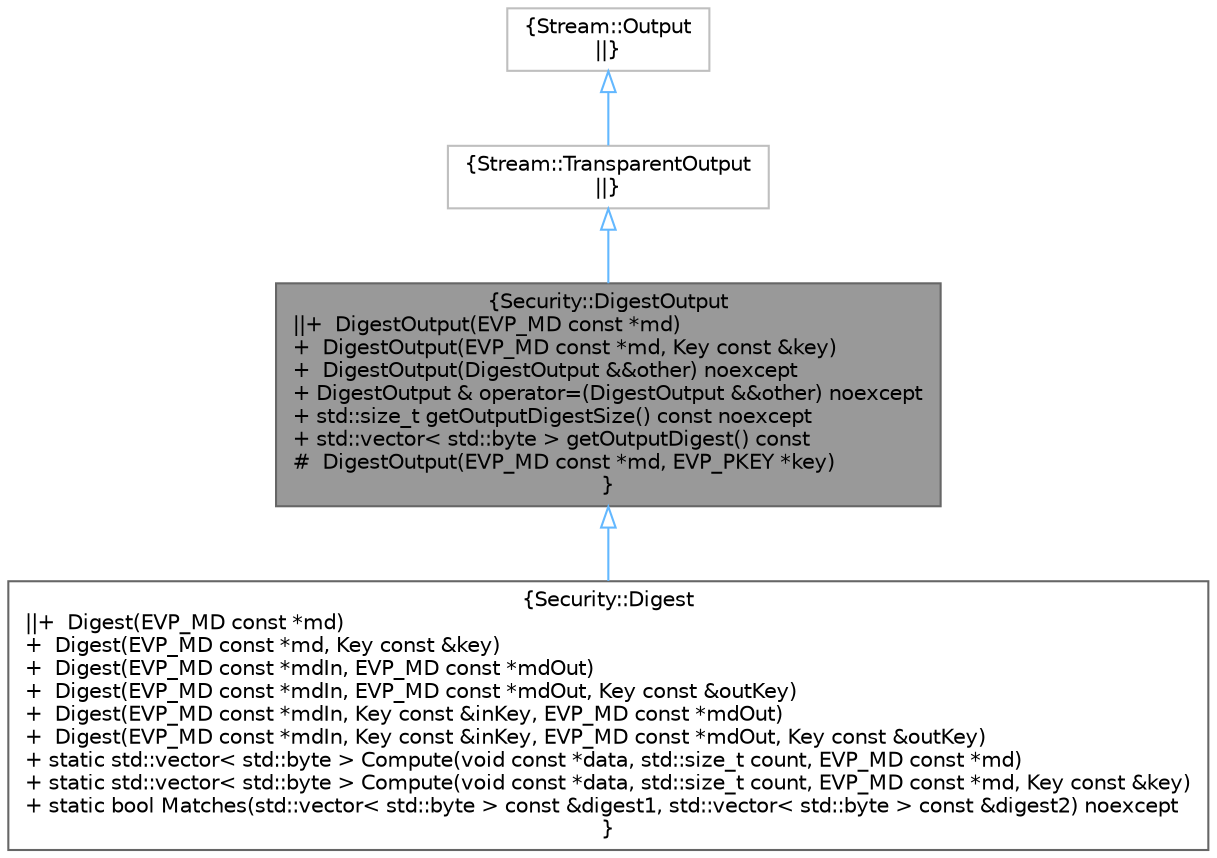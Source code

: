 digraph "Security::DigestOutput"
{
 // LATEX_PDF_SIZE
  bgcolor="transparent";
  edge [fontname=Helvetica,fontsize=10,labelfontname=Helvetica,labelfontsize=10];
  node [fontname=Helvetica,fontsize=10,shape=box,height=0.2,width=0.4];
  Node1 [label="{Security::DigestOutput\n||+  DigestOutput(EVP_MD const *md)\l+  DigestOutput(EVP_MD const *md, Key const &key)\l+  DigestOutput(DigestOutput &&other) noexcept\l+ DigestOutput & operator=(DigestOutput &&other) noexcept\l+ std::size_t getOutputDigestSize() const noexcept\l+ std::vector\< std::byte \> getOutputDigest() const\l#  DigestOutput(EVP_MD const *md, EVP_PKEY *key)\l}",height=0.2,width=0.4,color="gray40", fillcolor="grey60", style="filled", fontcolor="black",tooltip="Stream::Output Digest observer."];
  Node2 -> Node1 [dir="back",color="steelblue1",style="solid",arrowtail="onormal"];
  Node2 [label="{Stream::TransparentOutput\n||}",height=0.2,width=0.4,color="grey75", fillcolor="white", style="filled",URL="/tmp/build/x64/Release/Stream/tag.xml$d1/d52/classStream_1_1TransparentOutput.html",tooltip=" "];
  Node3 -> Node2 [dir="back",color="steelblue1",style="solid",arrowtail="onormal"];
  Node3 [label="{Stream::Output\n||}",height=0.2,width=0.4,color="grey75", fillcolor="white", style="filled",URL="/tmp/build/x64/Release/Stream/tag.xml$df/dc2/classStream_1_1Output.html",tooltip=" "];
  Node1 -> Node4 [dir="back",color="steelblue1",style="solid",arrowtail="onormal"];
  Node4 [label="{Security::Digest\n||+  Digest(EVP_MD const *md)\l+  Digest(EVP_MD const *md, Key const &key)\l+  Digest(EVP_MD const *mdIn, EVP_MD const *mdOut)\l+  Digest(EVP_MD const *mdIn, EVP_MD const *mdOut, Key const &outKey)\l+  Digest(EVP_MD const *mdIn, Key const &inKey, EVP_MD const *mdOut)\l+  Digest(EVP_MD const *mdIn, Key const &inKey, EVP_MD const *mdOut, Key const &outKey)\l+ static std::vector\< std::byte \> Compute(void const *data, std::size_t count, EVP_MD const *md)\l+ static std::vector\< std::byte \> Compute(void const *data, std::size_t count, EVP_MD const *md, Key const &key)\l+ static bool Matches(std::vector\< std::byte \> const &digest1, std::vector\< std::byte \> const &digest2) noexcept\l}",height=0.2,width=0.4,color="gray40", fillcolor="white", style="filled",URL="$d0/d01/classSecurity_1_1Digest.html",tooltip="Stream::Input / Stream::Output Digest observer."];
}
